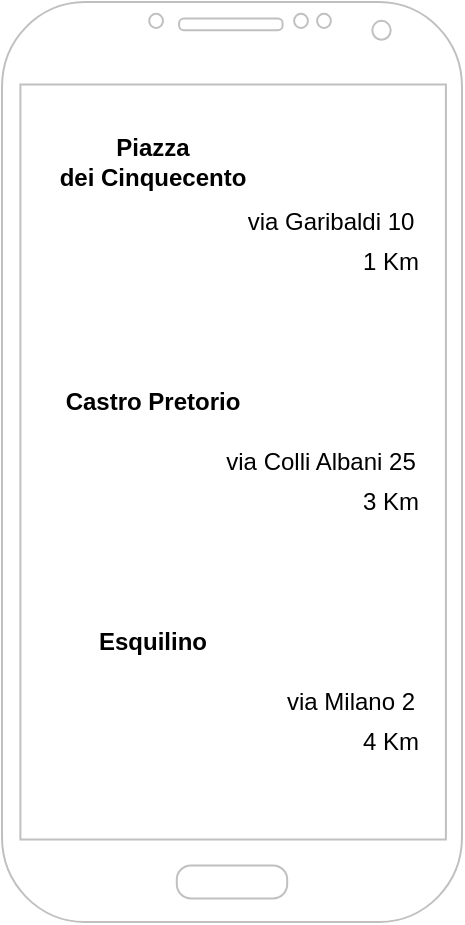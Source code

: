 <mxfile version="14.2.9" type="github">
  <diagram id="fv5evoYtGH5XONXC8h3Q" name="Page-1">
    <mxGraphModel dx="868" dy="482" grid="1" gridSize="10" guides="1" tooltips="1" connect="1" arrows="1" fold="1" page="1" pageScale="1" pageWidth="827" pageHeight="1169" math="0" shadow="0">
      <root>
        <mxCell id="0" />
        <mxCell id="1" parent="0" />
        <mxCell id="3djxkH0xjZOtd9b_SUPC-1" value="" style="verticalLabelPosition=bottom;verticalAlign=top;html=1;shadow=0;dashed=0;strokeWidth=1;shape=mxgraph.android.phone2;strokeColor=#c0c0c0;" vertex="1" parent="1">
          <mxGeometry x="300" y="20" width="230" height="460" as="geometry" />
        </mxCell>
        <mxCell id="3djxkH0xjZOtd9b_SUPC-2" value="&lt;b&gt;&lt;font style=&quot;vertical-align: inherit&quot;&gt;&lt;font style=&quot;vertical-align: inherit&quot;&gt;Piazza &lt;br&gt;dei Cinquecento&lt;/font&gt;&lt;/font&gt;&lt;/b&gt;" style="text;html=1;resizable=0;autosize=1;align=center;verticalAlign=middle;points=[];fillColor=none;strokeColor=none;rounded=0;" vertex="1" parent="1">
          <mxGeometry x="320" y="85" width="110" height="30" as="geometry" />
        </mxCell>
        <mxCell id="3djxkH0xjZOtd9b_SUPC-3" value="&lt;font style=&quot;vertical-align: inherit&quot;&gt;&lt;font style=&quot;vertical-align: inherit ; font-size: 12px&quot;&gt;&lt;br&gt;&lt;/font&gt;&lt;/font&gt;" style="text;html=1;resizable=0;autosize=1;align=center;verticalAlign=middle;points=[];fillColor=none;strokeColor=none;rounded=0;" vertex="1" parent="1">
          <mxGeometry x="375" y="205" width="20" height="20" as="geometry" />
        </mxCell>
        <mxCell id="3djxkH0xjZOtd9b_SUPC-4" value="&lt;font style=&quot;vertical-align: inherit&quot;&gt;&lt;font style=&quot;vertical-align: inherit&quot;&gt;&lt;font style=&quot;vertical-align: inherit&quot;&gt;&lt;font style=&quot;vertical-align: inherit&quot;&gt;&lt;b&gt;Castro Pretorio&lt;/b&gt;&lt;/font&gt;&lt;/font&gt;&lt;/font&gt;&lt;/font&gt;" style="text;html=1;resizable=0;autosize=1;align=center;verticalAlign=middle;points=[];fillColor=none;strokeColor=none;rounded=0;" vertex="1" parent="1">
          <mxGeometry x="325" y="210" width="100" height="20" as="geometry" />
        </mxCell>
        <mxCell id="3djxkH0xjZOtd9b_SUPC-5" value="&lt;font style=&quot;vertical-align: inherit&quot;&gt;&lt;font style=&quot;vertical-align: inherit&quot;&gt;&lt;b&gt;Esquilino&lt;/b&gt;&lt;/font&gt;&lt;/font&gt;" style="text;html=1;resizable=0;autosize=1;align=center;verticalAlign=middle;points=[];fillColor=none;strokeColor=none;rounded=0;" vertex="1" parent="1">
          <mxGeometry x="340" y="330" width="70" height="20" as="geometry" />
        </mxCell>
        <mxCell id="3djxkH0xjZOtd9b_SUPC-7" value="&lt;font style=&quot;vertical-align: inherit&quot;&gt;&lt;font style=&quot;vertical-align: inherit&quot;&gt;via Garibaldi 10&lt;/font&gt;&lt;/font&gt;" style="text;html=1;resizable=0;autosize=1;align=center;verticalAlign=middle;points=[];fillColor=none;strokeColor=none;rounded=0;" vertex="1" parent="1">
          <mxGeometry x="414" y="120" width="100" height="20" as="geometry" />
        </mxCell>
        <mxCell id="3djxkH0xjZOtd9b_SUPC-8" value="&lt;font style=&quot;vertical-align: inherit&quot;&gt;&lt;font style=&quot;vertical-align: inherit&quot;&gt;via Colli Albani 25&lt;/font&gt;&lt;/font&gt;" style="text;html=1;resizable=0;autosize=1;align=center;verticalAlign=middle;points=[];fillColor=none;strokeColor=none;rounded=0;" vertex="1" parent="1">
          <mxGeometry x="404" y="240" width="110" height="20" as="geometry" />
        </mxCell>
        <mxCell id="3djxkH0xjZOtd9b_SUPC-9" value="&lt;font style=&quot;vertical-align: inherit&quot;&gt;&lt;font style=&quot;vertical-align: inherit&quot;&gt;via Milano 2&lt;/font&gt;&lt;/font&gt;" style="text;html=1;resizable=0;autosize=1;align=center;verticalAlign=middle;points=[];fillColor=none;strokeColor=none;rounded=0;" vertex="1" parent="1">
          <mxGeometry x="434" y="360" width="80" height="20" as="geometry" />
        </mxCell>
        <mxCell id="3djxkH0xjZOtd9b_SUPC-10" value="&lt;font style=&quot;vertical-align: inherit&quot;&gt;&lt;font style=&quot;vertical-align: inherit&quot;&gt;1 Km&lt;/font&gt;&lt;/font&gt;" style="text;html=1;resizable=0;autosize=1;align=center;verticalAlign=middle;points=[];fillColor=none;strokeColor=none;rounded=0;" vertex="1" parent="1">
          <mxGeometry x="474" y="140" width="40" height="20" as="geometry" />
        </mxCell>
        <mxCell id="3djxkH0xjZOtd9b_SUPC-11" value="&lt;font style=&quot;vertical-align: inherit&quot;&gt;&lt;font style=&quot;vertical-align: inherit&quot;&gt;3 Km&lt;/font&gt;&lt;/font&gt;" style="text;html=1;resizable=0;autosize=1;align=center;verticalAlign=middle;points=[];fillColor=none;strokeColor=none;rounded=0;" vertex="1" parent="1">
          <mxGeometry x="474" y="260" width="40" height="20" as="geometry" />
        </mxCell>
        <mxCell id="3djxkH0xjZOtd9b_SUPC-12" value="&lt;font style=&quot;vertical-align: inherit&quot;&gt;&lt;font style=&quot;vertical-align: inherit&quot;&gt;4 Km&lt;/font&gt;&lt;/font&gt;" style="text;html=1;resizable=0;autosize=1;align=center;verticalAlign=middle;points=[];fillColor=none;strokeColor=none;rounded=0;" vertex="1" parent="1">
          <mxGeometry x="474" y="380" width="40" height="20" as="geometry" />
        </mxCell>
      </root>
    </mxGraphModel>
  </diagram>
</mxfile>
